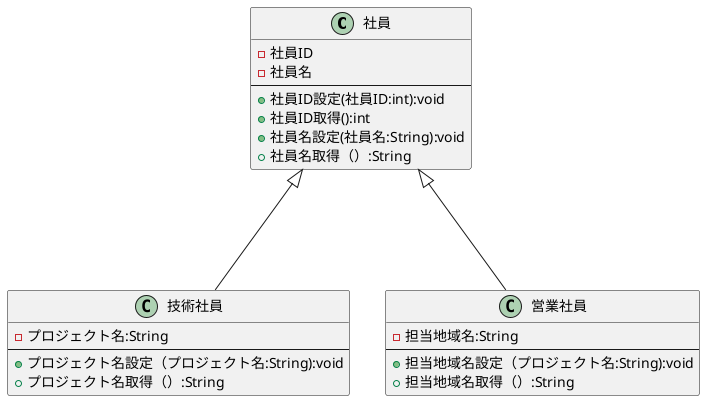 @startuml
class 社員{
- 社員ID
- 社員名
---
+ 社員ID設定(社員ID:int):void
+ 社員ID取得():int
+ 社員名設定(社員名:String):void
+ 社員名取得（）:String
}
class 技術社員{
- プロジェクト名:String
---
+ プロジェクト名設定（プロジェクト名:String):void
+ プロジェクト名取得（）:String
}
class 営業社員{
- 担当地域名:String
---
+ 担当地域名設定（プロジェクト名:String):void
+ 担当地域名取得（）:String
}
社員<|--down- 技術社員
社員<|--down- 営業社員
@enduml